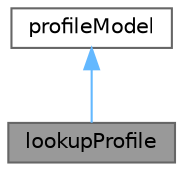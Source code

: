 digraph "lookupProfile"
{
 // LATEX_PDF_SIZE
  bgcolor="transparent";
  edge [fontname=Helvetica,fontsize=10,labelfontname=Helvetica,labelfontsize=10];
  node [fontname=Helvetica,fontsize=10,shape=box,height=0.2,width=0.4];
  Node1 [id="Node000001",label="lookupProfile",height=0.2,width=0.4,color="gray40", fillcolor="grey60", style="filled", fontcolor="black",tooltip="Profile model where polar lift and drag coefficients are linearly interpolated from a polar table by ..."];
  Node2 -> Node1 [id="edge1_Node000001_Node000002",dir="back",color="steelblue1",style="solid",tooltip=" "];
  Node2 [id="Node000002",label="profileModel",height=0.2,width=0.4,color="gray40", fillcolor="white", style="filled",URL="$classFoam_1_1profileModel.html",tooltip="Base class for profile models for handling aerofoil lift and drag polar diagrams."];
}
